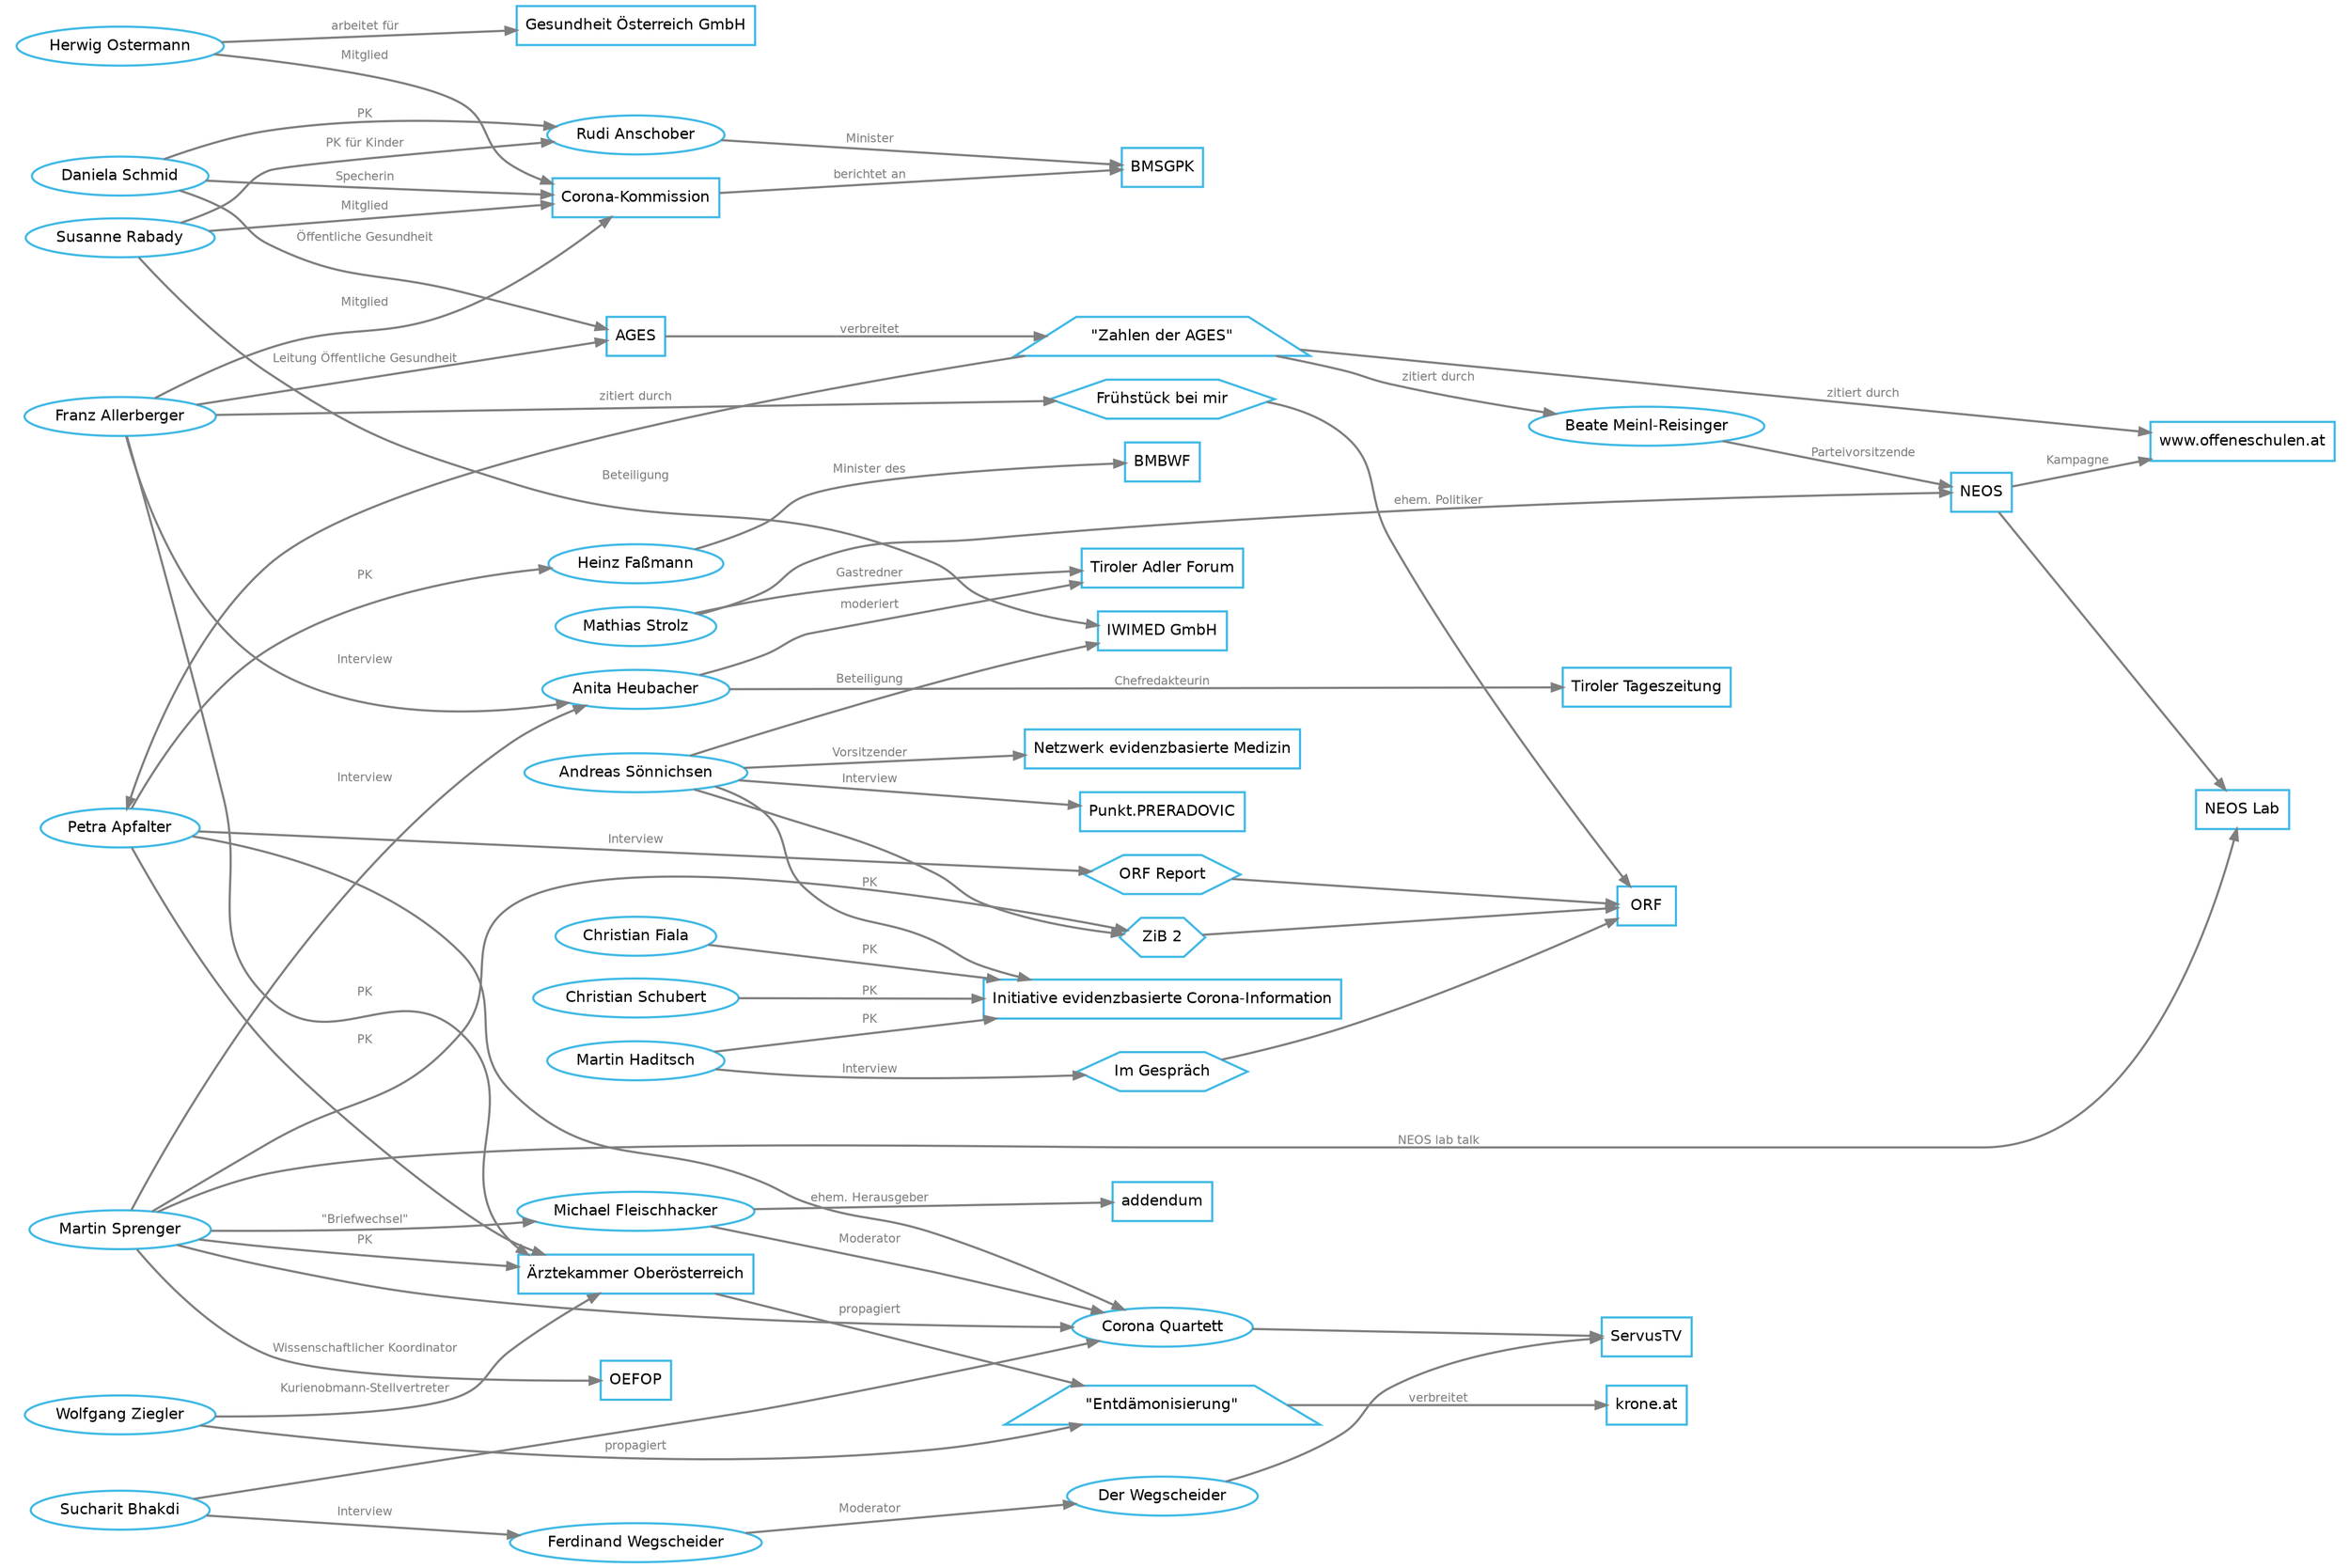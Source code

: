 digraph G {
  rankdir = LR
  size="30,20"
  ratio="fill"
  splines="true"

  graph [fontname = "helvetica" overlap="false"]
  node [fontname="helvetica" color="#40b9e5" fontcolor="#000000" penwidth=2]
  edge [len=2 fontname="helvetica" fontsize=11 color=gray50 fontcolor=gray50 penwidth=2]

  fa [label="Franz Allerberger"]
  ms [label="Martin Sprenger"]
  pa [label="Petra Apfalter"]

  wz [label="Wolfgang Ziegler"]
  ds [label="Daniela Schmid"]

  sr [label="Susanne Rabady"]
  ho [label="Herwig Ostermann"]

  as [label="Andreas Sönnichsen"]

  ah [label="Anita Heubacher"]

  hf [label="Heinz Faßmann"]
  ra [label="Rudi Anschober"]

  mh [label="Martin Haditsch"]
  cf [label="Christian Fiala"]
  cs [label="Christian Schubert"]

  sb [label="Sucharit Bhakdi"]
  fw [label="Ferdinand Wegscheider"]
  mf [label="Michael Fleischhacker"]

  msNEOS [label="Mathias Strolz"]
  bmr [label="Beate Meinl-Reisinger"]

  aekooe [label="Ärztekammer Oberösterreich" shape="box"]
  ages [label="AGES" shape="box"]
  ampelkomm [label="Corona-Kommission" shape="box"]
  BMSGPK [shape="box"]
  BMBWF [shape="box"]
  ORF [shape="box"]
  krone [label="krone.at" shape="box"]
  ServusTV [shape="box"]
  GOE [label="Gesundheit Österreich GmbH" shape="box"]
  IWIMED [label="IWIMED GmbH" shape="box"]
  TT [label="Tiroler Tageszeitung" shape="box"]
  DNEbM [label="Netzwerk evidenzbasierte Medizin" shape="box"]
  ICI [label="Initiative evidenzbasierte Corona-Information" shape="box"]
  TirolerAdler [label="Tiroler Adler Forum" shape="box"]
  addendum [label="addendum" shape="box"]
  PunktPRERADOVIC [label="Punkt.PRERADOVIC" shape="box"]

  NEOS [shape="box"]
  offeneschulen [label="www.offeneschulen.at" shape="box"]
  NEOSlab [label="NEOS Lab" shape="box"]
  OEFOP [shape="box"]

  entd [label="\"Entdämonisierung\"" shape="trapezium"]
  zda [label="\"Zahlen der AGES\"" shape="trapezium"]

  Fbm [label="Frühstück bei mir" shape="hexagon"]
  iG [label="Im Gespräch" shape="hexagon"]
  ZiB2 [label="ZiB 2" shape="hexagon"]
  Report [label="ORF Report" shape="hexagon"]
  CQuartett [label="Corona Quartett"]
  wegscheider [label="Der Wegscheider"]

  { rank = same
    aekooe ages
  }

  { rank = same
    BMSGPK BMBWF
  }

  { rank = same
    fa ms pa ds
  }

  { rank = same
    hf ra
  }

  { rank = same
    ORF krone TT ServusTV
  }

  { rank = same
    ZiB2 Fbm iG Report CQuartett
  }

  { rank = same
    DNEbM ICI
  }


  pa -> hf [label=" PK "]
  hf -> BMBWF [label=" Minister des "]

  pa -> aekooe [label=" PK "]
  fa -> aekooe [label=" PK "]

  fa -> ages [label=" Leitung Öffentliche Gesundheit "]
  ds -> ages [label=" Öffentliche Gesundheit "]
  ho -> GOE [label=" arbeitet für "]

  ages -> zda [label=" verbreitet "]

  ms -> aekooe [label=" PK "]
  ds -> ra [label=" PK "]

  aekooe -> entd [label=" propagiert "]
  wz -> entd [label=" propagiert "]
  wz -> aekooe [label=" Kurienobmann-Stellvertreter "]
  entd -> krone [label=" verbreitet "]

  ds -> ampelkomm [label=" Specherin "]
  fa -> ampelkomm [label=" Mitglied "]
  sr -> ampelkomm [label=" Mitglied "]
  ho -> ampelkomm [label=" Mitglied "]

  ra -> BMSGPK [label=" Minister "]
  ampelkomm -> BMSGPK [label=" berichtet an "]

  fa -> Fbm
  Fbm -> ORF

  as -> ZiB2
  as -> PunktPRERADOVIC [label=" Interview "]
  ms -> ZiB2
  ms -> mf [label=" \"Briefwechsel\" "]
  ms -> CQuartett
  ms -> NEOSlab [label=" NEOS lab talk "]
  ms -> OEFOP [label=" Wissenschaftlicher Koordinator "]
  ZiB2 -> ORF

  mh -> iG [label=" Interview "]
  mh -> ICI [label=" PK "]
  as -> ICI [label=" PK "]
  cf -> ICI [label=" PK "]
  cs -> ICI [label=" PK "]
  iG -> ORF

  as -> DNEbM [label=" Vorsitzender "]

  sr -> IWIMED [label=" Beteiligung "]
  as -> IWIMED [label=" Beteiligung "]

  sr -> ra [label=" PK für Kinder "]

  ah -> TT [label=" Chefredakteurin "]
  ah -> TirolerAdler [label=" moderiert "]
  msNEOS -> TirolerAdler [label=" Gastredner "]
  msNEOS -> NEOS [label=" ehem. Politiker "]
  zda -> bmr [label=" zitiert durch "]
  bmr -> NEOS [label=" Parteivorsitzende "]
  NEOS -> offeneschulen [label=" Kampagne "]
  NEOS -> NEOSlab
  zda -> offeneschulen [label=" zitiert durch "]
  fa -> ah [label=" Interview "]
  ms -> ah [label=" Interview "]

  pa -> Report [label=" Interview "]
  Report -> ORF

  sb -> fw [label=" Interview "]
  mf -> CQuartett [label=" Moderator "]
  mf -> addendum [label=" ehem. Herausgeber "]
  sb -> CQuartett
  pa -> CQuartett
  CQuartett -> ServusTV

  fw -> wegscheider [label=" Moderator "]
  wegscheider -> ServusTV

  zda -> pa [label=" zitiert durch "]
}
